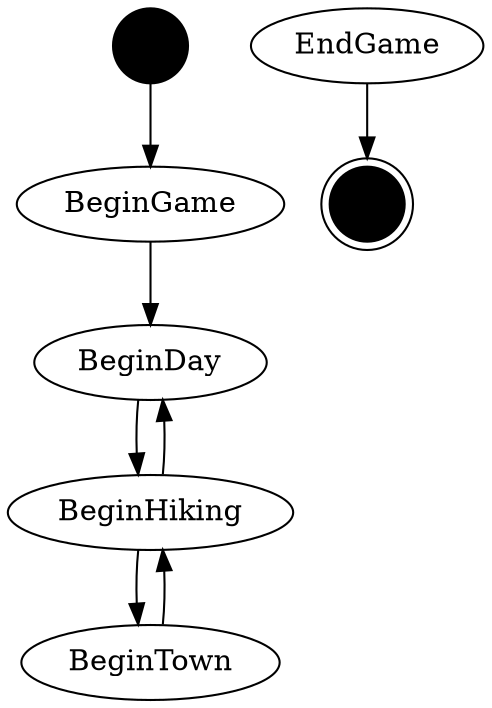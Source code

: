 digraph states {
    start [label="" shape=circle style=filled color=black]
    end [label="" shape=doublecircle style=filled color=black]
    start -> BeginGame
    BeginGame -> BeginDay
    BeginDay -> BeginHiking
    BeginHiking -> BeginDay
    BeginHiking -> BeginTown
    BeginTown -> BeginHiking
    EndGame -> end
}
